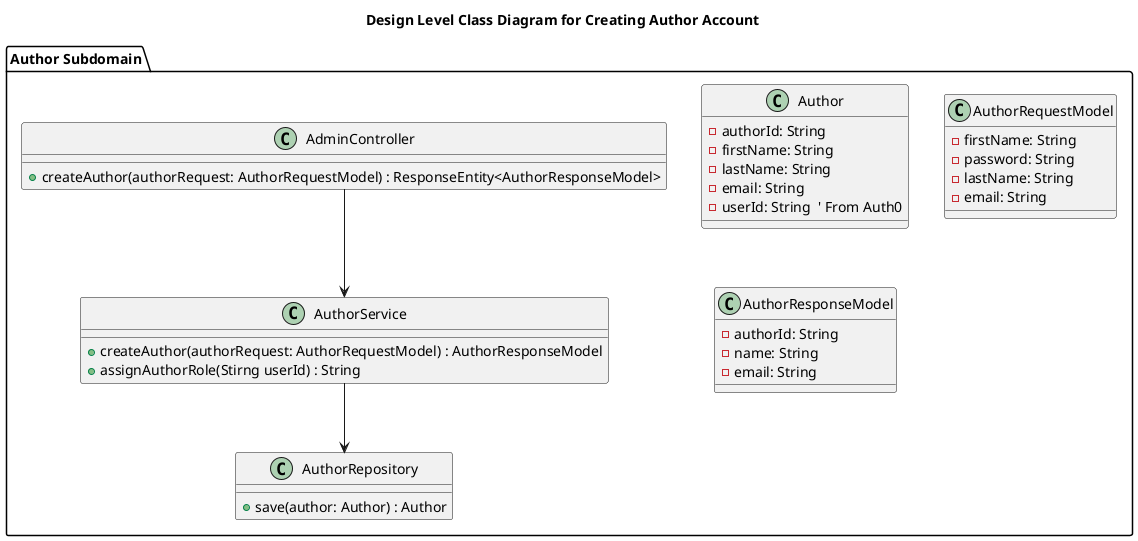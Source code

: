 @startuml
title Design Level Class Diagram for Creating Author Account

package "Author Subdomain" {
    class AdminController {
        + createAuthor(authorRequest: AuthorRequestModel) : ResponseEntity<AuthorResponseModel>
    }

    class AuthorService {
        + createAuthor(authorRequest: AuthorRequestModel) : AuthorResponseModel
        + assignAuthorRole(Stirng userId) : String
    }

    class AuthorRepository {
        + save(author: Author) : Author
        
    }

    class Author {
        - authorId: String
        - firstName: String
        - lastName: String
        - email: String
        - userId: String  ' From Auth0
    }

    class AuthorRequestModel {
        - firstName: String
        - password: String
        - lastName: String
        - email: String
    }

    class AuthorResponseModel {
        - authorId: String
        - name: String
        - email: String
    }

   

    AdminController --> AuthorService
    AuthorService --> AuthorRepository
